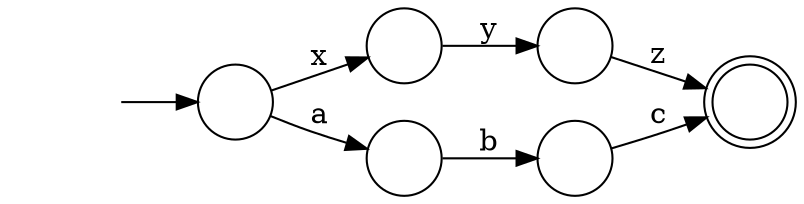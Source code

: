 digraph Automaton {
  rankdir = LR;
  0 [shape=circle,label=""];
  0 -> 2 [label="c"]
  1 [shape=circle,label=""];
  1 -> 2 [label="z"]
  2 [shape=doublecircle,label=""];
  3 [shape=circle,label=""];
  3 -> 1 [label="y"]
  4 [shape=circle,label=""];
  4 -> 0 [label="b"]
  5 [shape=circle,label=""];
  initial [shape=plaintext,label=""];
  initial -> 5
  5 -> 4 [label="a"]
  5 -> 3 [label="x"]
}


